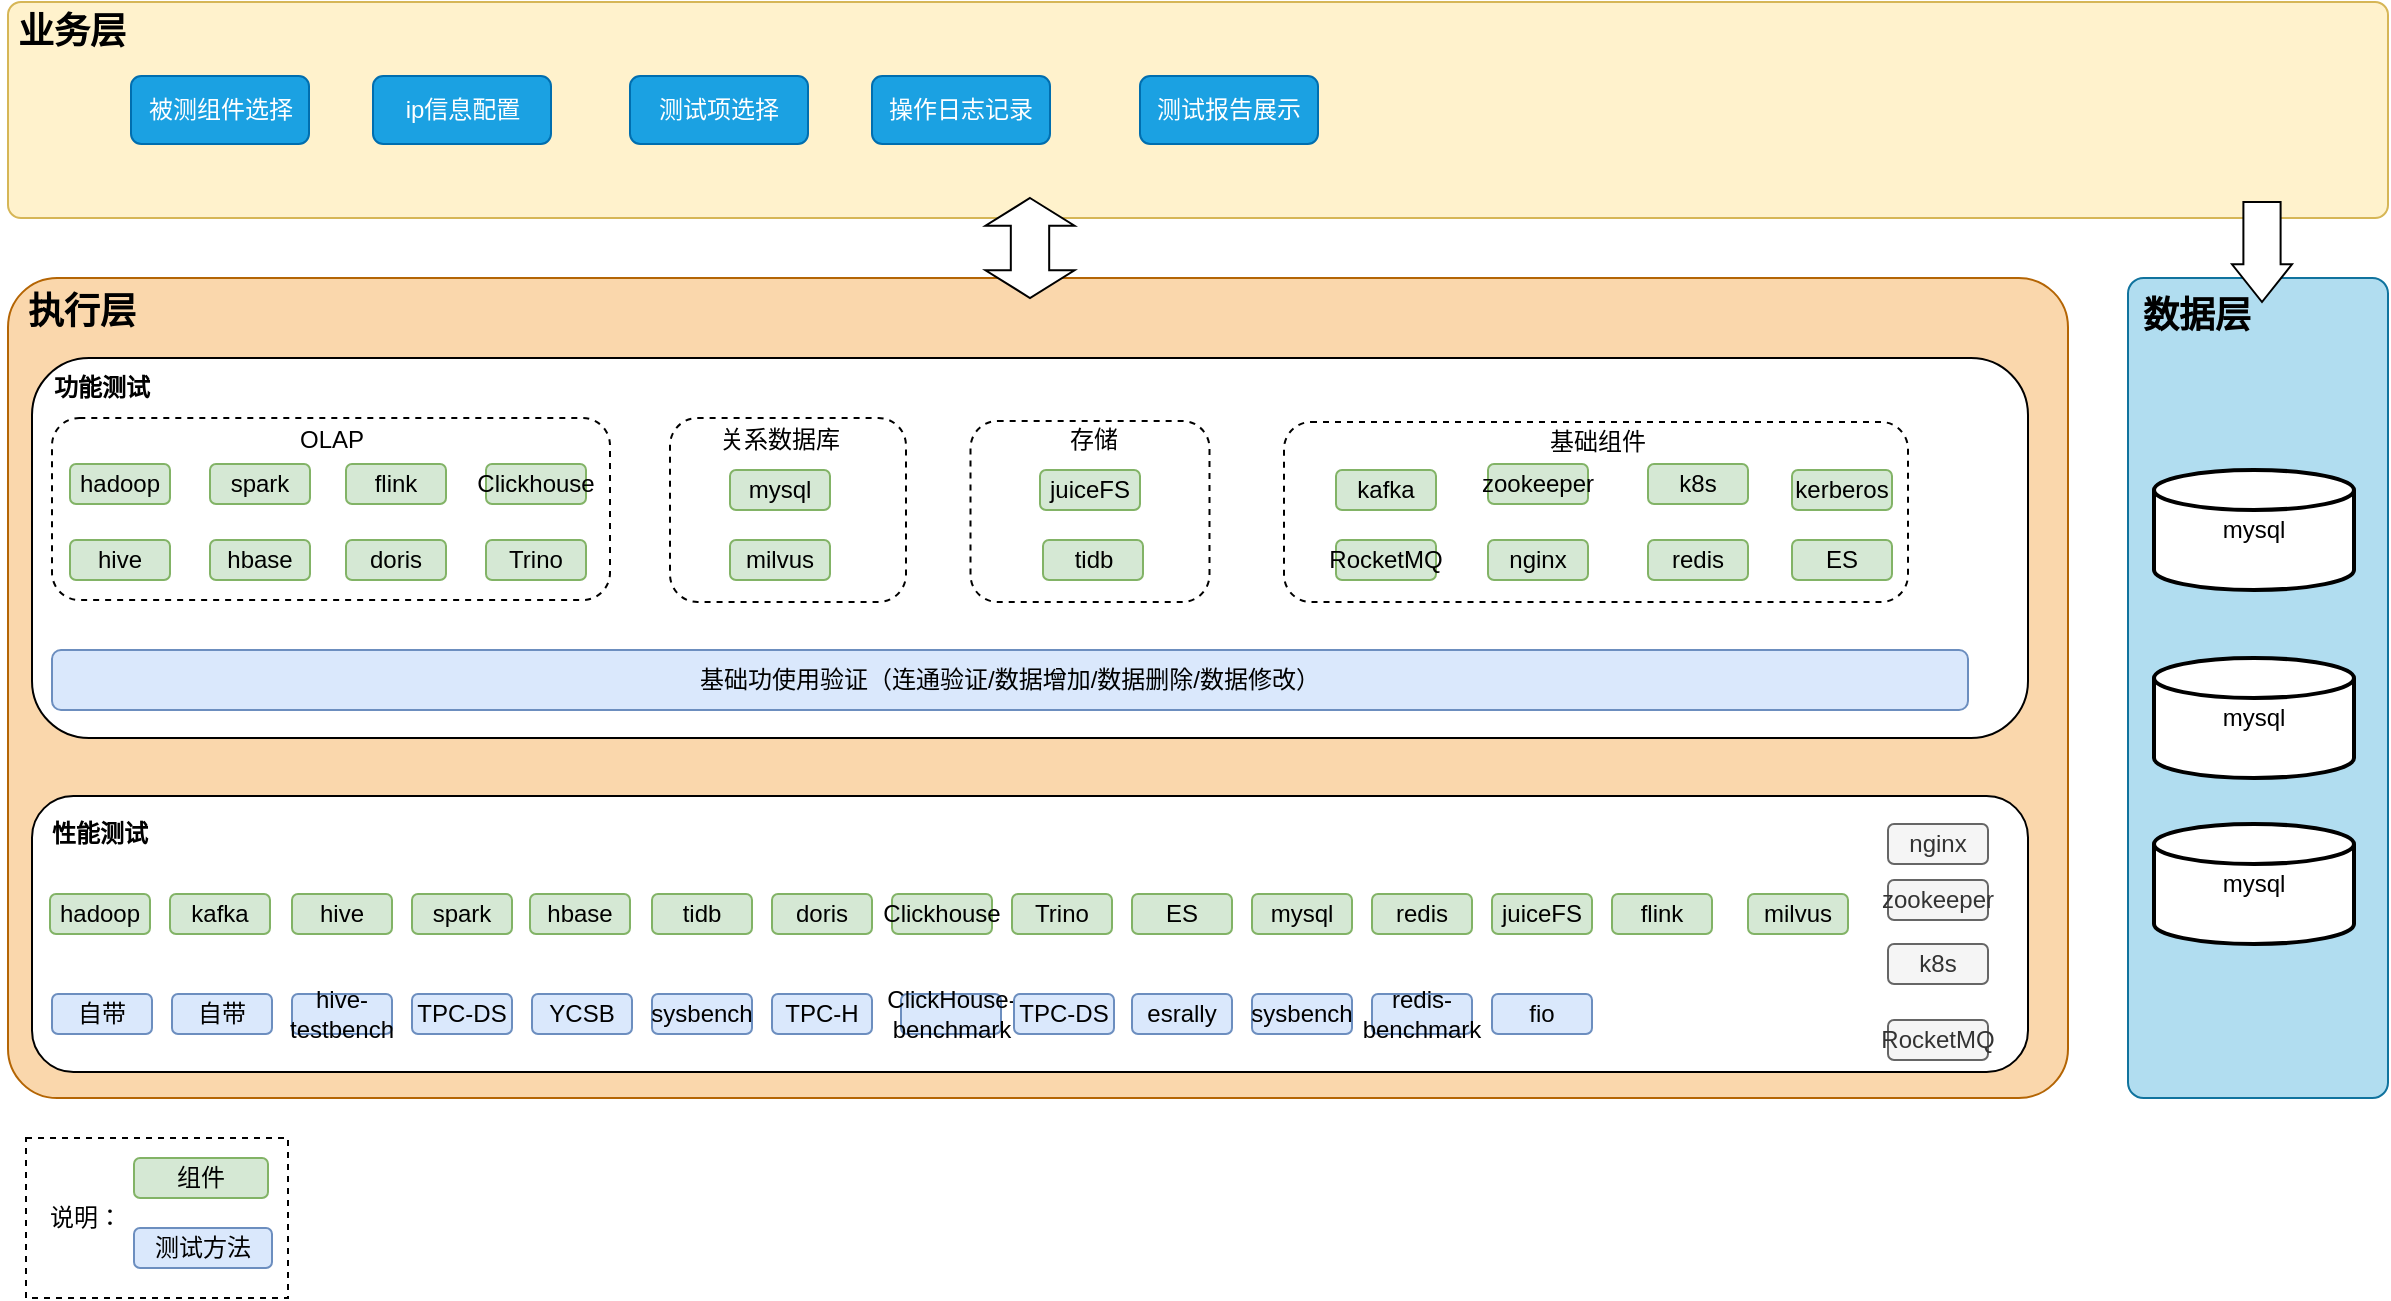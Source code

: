 <mxfile version="22.1.18" type="github">
  <diagram name="第 1 页" id="3iOVaMSIMI9LyZrxtXD6">
    <mxGraphModel dx="1249" dy="773" grid="1" gridSize="10" guides="1" tooltips="1" connect="1" arrows="1" fold="1" page="1" pageScale="1" pageWidth="827" pageHeight="1169" math="0" shadow="0">
      <root>
        <mxCell id="0" />
        <mxCell id="1" parent="0" />
        <mxCell id="I66v4goZn6Pbe-Iw9Bqh-158" value="" style="rounded=0;whiteSpace=wrap;html=1;dashed=1;" vertex="1" parent="1">
          <mxGeometry x="139" y="880" width="131" height="80" as="geometry" />
        </mxCell>
        <mxCell id="I66v4goZn6Pbe-Iw9Bqh-72" value="" style="rounded=1;whiteSpace=wrap;html=1;align=left;arcSize=6;fillColor=#b1ddf0;strokeColor=#10739e;" vertex="1" parent="1">
          <mxGeometry x="1190" y="450" width="130" height="410" as="geometry" />
        </mxCell>
        <mxCell id="I66v4goZn6Pbe-Iw9Bqh-71" value="" style="rounded=1;whiteSpace=wrap;html=1;align=left;arcSize=6;fillColor=#fff2cc;strokeColor=#d6b656;" vertex="1" parent="1">
          <mxGeometry x="130" y="312" width="1190" height="108" as="geometry" />
        </mxCell>
        <mxCell id="I66v4goZn6Pbe-Iw9Bqh-2" value="&lt;font style=&quot;font-size: 18px;&quot;&gt;&lt;b&gt;业务层&lt;/b&gt;&lt;/font&gt;" style="text;html=1;strokeColor=none;fillColor=none;align=center;verticalAlign=middle;whiteSpace=wrap;rounded=0;" vertex="1" parent="1">
          <mxGeometry x="126.5" y="312" width="70" height="30" as="geometry" />
        </mxCell>
        <mxCell id="I66v4goZn6Pbe-Iw9Bqh-3" value="" style="rounded=1;whiteSpace=wrap;html=1;align=left;arcSize=6;fillColor=#fad7ac;strokeColor=#b46504;" vertex="1" parent="1">
          <mxGeometry x="130" y="450" width="1030" height="410" as="geometry" />
        </mxCell>
        <mxCell id="I66v4goZn6Pbe-Iw9Bqh-4" value="&lt;font style=&quot;font-size: 18px;&quot;&gt;&lt;b&gt;执行层&lt;/b&gt;&lt;/font&gt;" style="text;html=1;strokeColor=none;fillColor=none;align=center;verticalAlign=middle;whiteSpace=wrap;rounded=0;" vertex="1" parent="1">
          <mxGeometry x="132" y="452" width="70" height="30" as="geometry" />
        </mxCell>
        <mxCell id="I66v4goZn6Pbe-Iw9Bqh-5" value="" style="rounded=1;whiteSpace=wrap;html=1;" vertex="1" parent="1">
          <mxGeometry x="142" y="490" width="998" height="190" as="geometry" />
        </mxCell>
        <mxCell id="I66v4goZn6Pbe-Iw9Bqh-6" value="&lt;b&gt;功能测试&lt;/b&gt;" style="text;html=1;strokeColor=none;fillColor=none;align=center;verticalAlign=middle;whiteSpace=wrap;rounded=0;" vertex="1" parent="1">
          <mxGeometry x="142" y="490" width="70" height="30" as="geometry" />
        </mxCell>
        <mxCell id="I66v4goZn6Pbe-Iw9Bqh-7" value="" style="rounded=1;whiteSpace=wrap;html=1;" vertex="1" parent="1">
          <mxGeometry x="142" y="709" width="998" height="138" as="geometry" />
        </mxCell>
        <mxCell id="I66v4goZn6Pbe-Iw9Bqh-8" value="&lt;b&gt;性能测试&lt;/b&gt;" style="text;html=1;strokeColor=none;fillColor=none;align=center;verticalAlign=middle;whiteSpace=wrap;rounded=0;" vertex="1" parent="1">
          <mxGeometry x="141" y="713" width="70" height="30" as="geometry" />
        </mxCell>
        <mxCell id="I66v4goZn6Pbe-Iw9Bqh-25" value="基础功使用验证（连通验证/数据增加/数据删除/数据修改）" style="rounded=1;whiteSpace=wrap;html=1;fillColor=#dae8fc;strokeColor=#6c8ebf;" vertex="1" parent="1">
          <mxGeometry x="152" y="636" width="958" height="30" as="geometry" />
        </mxCell>
        <mxCell id="I66v4goZn6Pbe-Iw9Bqh-26" value="hive" style="rounded=1;whiteSpace=wrap;html=1;fillColor=#d5e8d4;strokeColor=#82b366;" vertex="1" parent="1">
          <mxGeometry x="272" y="758" width="50" height="20" as="geometry" />
        </mxCell>
        <mxCell id="I66v4goZn6Pbe-Iw9Bqh-27" value="hbase" style="rounded=1;whiteSpace=wrap;html=1;fillColor=#d5e8d4;strokeColor=#82b366;" vertex="1" parent="1">
          <mxGeometry x="391" y="758" width="50" height="20" as="geometry" />
        </mxCell>
        <mxCell id="I66v4goZn6Pbe-Iw9Bqh-28" value="hadoop" style="rounded=1;whiteSpace=wrap;html=1;fillColor=#d5e8d4;strokeColor=#82b366;" vertex="1" parent="1">
          <mxGeometry x="151" y="758" width="50" height="20" as="geometry" />
        </mxCell>
        <mxCell id="I66v4goZn6Pbe-Iw9Bqh-29" value="flink" style="rounded=1;whiteSpace=wrap;html=1;fillColor=#d5e8d4;strokeColor=#82b366;" vertex="1" parent="1">
          <mxGeometry x="932" y="758" width="50" height="20" as="geometry" />
        </mxCell>
        <mxCell id="I66v4goZn6Pbe-Iw9Bqh-30" value="tidb" style="rounded=1;whiteSpace=wrap;html=1;fillColor=#d5e8d4;strokeColor=#82b366;" vertex="1" parent="1">
          <mxGeometry x="452" y="758" width="50" height="20" as="geometry" />
        </mxCell>
        <mxCell id="I66v4goZn6Pbe-Iw9Bqh-31" value="doris" style="rounded=1;whiteSpace=wrap;html=1;fillColor=#d5e8d4;strokeColor=#82b366;" vertex="1" parent="1">
          <mxGeometry x="512" y="758" width="50" height="20" as="geometry" />
        </mxCell>
        <mxCell id="I66v4goZn6Pbe-Iw9Bqh-32" value="zookeeper" style="rounded=1;whiteSpace=wrap;html=1;fillColor=#f5f5f5;fontColor=#333333;strokeColor=#666666;" vertex="1" parent="1">
          <mxGeometry x="1070" y="751" width="50" height="20" as="geometry" />
        </mxCell>
        <mxCell id="I66v4goZn6Pbe-Iw9Bqh-33" value="milvus" style="rounded=1;whiteSpace=wrap;html=1;fillColor=#d5e8d4;strokeColor=#82b366;" vertex="1" parent="1">
          <mxGeometry x="1000" y="758" width="50" height="20" as="geometry" />
        </mxCell>
        <mxCell id="I66v4goZn6Pbe-Iw9Bqh-34" value="mysql" style="rounded=1;whiteSpace=wrap;html=1;fillColor=#d5e8d4;strokeColor=#82b366;" vertex="1" parent="1">
          <mxGeometry x="752" y="758" width="50" height="20" as="geometry" />
        </mxCell>
        <mxCell id="I66v4goZn6Pbe-Iw9Bqh-35" value="nginx" style="rounded=1;whiteSpace=wrap;html=1;fillColor=#f5f5f5;strokeColor=#666666;fontColor=#333333;" vertex="1" parent="1">
          <mxGeometry x="1070" y="723" width="50" height="20" as="geometry" />
        </mxCell>
        <mxCell id="I66v4goZn6Pbe-Iw9Bqh-36" value="k8s" style="rounded=1;whiteSpace=wrap;html=1;fillColor=#f5f5f5;fontColor=#333333;strokeColor=#666666;" vertex="1" parent="1">
          <mxGeometry x="1070" y="783" width="50" height="20" as="geometry" />
        </mxCell>
        <mxCell id="I66v4goZn6Pbe-Iw9Bqh-37" value="redis" style="rounded=1;whiteSpace=wrap;html=1;fillColor=#d5e8d4;strokeColor=#82b366;" vertex="1" parent="1">
          <mxGeometry x="812" y="758" width="50" height="20" as="geometry" />
        </mxCell>
        <mxCell id="I66v4goZn6Pbe-Iw9Bqh-38" value="RocketMQ" style="rounded=1;whiteSpace=wrap;html=1;fillColor=#f5f5f5;strokeColor=#666666;fontColor=#333333;" vertex="1" parent="1">
          <mxGeometry x="1070" y="821" width="50" height="20" as="geometry" />
        </mxCell>
        <mxCell id="I66v4goZn6Pbe-Iw9Bqh-39" value="hive-testbench" style="rounded=1;whiteSpace=wrap;html=1;fillColor=#dae8fc;strokeColor=#6c8ebf;" vertex="1" parent="1">
          <mxGeometry x="272" y="808" width="50" height="20" as="geometry" />
        </mxCell>
        <mxCell id="I66v4goZn6Pbe-Iw9Bqh-40" value="sysbench" style="rounded=1;whiteSpace=wrap;html=1;fillColor=#dae8fc;strokeColor=#6c8ebf;" vertex="1" parent="1">
          <mxGeometry x="452" y="808" width="50" height="20" as="geometry" />
        </mxCell>
        <mxCell id="I66v4goZn6Pbe-Iw9Bqh-41" value="YCSB" style="rounded=1;whiteSpace=wrap;html=1;fillColor=#dae8fc;strokeColor=#6c8ebf;" vertex="1" parent="1">
          <mxGeometry x="392" y="808" width="50" height="20" as="geometry" />
        </mxCell>
        <mxCell id="I66v4goZn6Pbe-Iw9Bqh-46" value="kafka" style="rounded=1;whiteSpace=wrap;html=1;fillColor=#d5e8d4;strokeColor=#82b366;" vertex="1" parent="1">
          <mxGeometry x="211" y="758" width="50" height="20" as="geometry" />
        </mxCell>
        <mxCell id="I66v4goZn6Pbe-Iw9Bqh-47" value="spark" style="rounded=1;whiteSpace=wrap;html=1;fillColor=#d5e8d4;strokeColor=#82b366;" vertex="1" parent="1">
          <mxGeometry x="332" y="758" width="50" height="20" as="geometry" />
        </mxCell>
        <mxCell id="I66v4goZn6Pbe-Iw9Bqh-48" value="Clickhouse" style="rounded=1;whiteSpace=wrap;html=1;fillColor=#d5e8d4;strokeColor=#82b366;" vertex="1" parent="1">
          <mxGeometry x="572" y="758" width="50" height="20" as="geometry" />
        </mxCell>
        <mxCell id="I66v4goZn6Pbe-Iw9Bqh-49" value="Trino" style="rounded=1;whiteSpace=wrap;html=1;fillColor=#d5e8d4;strokeColor=#82b366;" vertex="1" parent="1">
          <mxGeometry x="632" y="758" width="50" height="20" as="geometry" />
        </mxCell>
        <mxCell id="I66v4goZn6Pbe-Iw9Bqh-53" value="ES" style="rounded=1;whiteSpace=wrap;html=1;fillColor=#d5e8d4;strokeColor=#82b366;" vertex="1" parent="1">
          <mxGeometry x="692" y="758" width="50" height="20" as="geometry" />
        </mxCell>
        <mxCell id="I66v4goZn6Pbe-Iw9Bqh-54" value="自带" style="rounded=1;whiteSpace=wrap;html=1;fillColor=#dae8fc;strokeColor=#6c8ebf;" vertex="1" parent="1">
          <mxGeometry x="152" y="808" width="50" height="20" as="geometry" />
        </mxCell>
        <mxCell id="I66v4goZn6Pbe-Iw9Bqh-55" value="自带" style="rounded=1;whiteSpace=wrap;html=1;fillColor=#dae8fc;strokeColor=#6c8ebf;" vertex="1" parent="1">
          <mxGeometry x="212" y="808" width="50" height="20" as="geometry" />
        </mxCell>
        <mxCell id="I66v4goZn6Pbe-Iw9Bqh-56" value="TPC-DS" style="rounded=1;whiteSpace=wrap;html=1;fillColor=#dae8fc;strokeColor=#6c8ebf;" vertex="1" parent="1">
          <mxGeometry x="332" y="808" width="50" height="20" as="geometry" />
        </mxCell>
        <mxCell id="I66v4goZn6Pbe-Iw9Bqh-57" value="TPC-H" style="rounded=1;whiteSpace=wrap;html=1;fillColor=#dae8fc;strokeColor=#6c8ebf;" vertex="1" parent="1">
          <mxGeometry x="512" y="808" width="50" height="20" as="geometry" />
        </mxCell>
        <mxCell id="I66v4goZn6Pbe-Iw9Bqh-58" value="esrally" style="rounded=1;whiteSpace=wrap;html=1;fillColor=#dae8fc;strokeColor=#6c8ebf;" vertex="1" parent="1">
          <mxGeometry x="692" y="808" width="50" height="20" as="geometry" />
        </mxCell>
        <mxCell id="I66v4goZn6Pbe-Iw9Bqh-59" value="sysbench" style="rounded=1;whiteSpace=wrap;html=1;fillColor=#dae8fc;strokeColor=#6c8ebf;" vertex="1" parent="1">
          <mxGeometry x="752" y="808" width="50" height="20" as="geometry" />
        </mxCell>
        <mxCell id="I66v4goZn6Pbe-Iw9Bqh-60" value="redis-benchmark" style="rounded=1;whiteSpace=wrap;html=1;fillColor=#dae8fc;strokeColor=#6c8ebf;" vertex="1" parent="1">
          <mxGeometry x="812" y="808" width="50" height="20" as="geometry" />
        </mxCell>
        <mxCell id="I66v4goZn6Pbe-Iw9Bqh-62" value="juiceFS" style="rounded=1;whiteSpace=wrap;html=1;fillColor=#d5e8d4;strokeColor=#82b366;" vertex="1" parent="1">
          <mxGeometry x="872" y="758" width="50" height="20" as="geometry" />
        </mxCell>
        <mxCell id="I66v4goZn6Pbe-Iw9Bqh-66" value="fio" style="rounded=1;whiteSpace=wrap;html=1;fillColor=#dae8fc;strokeColor=#6c8ebf;" vertex="1" parent="1">
          <mxGeometry x="872" y="808" width="50" height="20" as="geometry" />
        </mxCell>
        <mxCell id="I66v4goZn6Pbe-Iw9Bqh-69" value="mysql" style="strokeWidth=2;html=1;shape=mxgraph.flowchart.database;whiteSpace=wrap;" vertex="1" parent="1">
          <mxGeometry x="1203" y="546" width="100" height="60" as="geometry" />
        </mxCell>
        <mxCell id="I66v4goZn6Pbe-Iw9Bqh-73" value="&lt;font style=&quot;font-size: 18px;&quot;&gt;&lt;b&gt;数据层&lt;/b&gt;&lt;/font&gt;" style="text;html=1;strokeColor=none;fillColor=none;align=center;verticalAlign=middle;whiteSpace=wrap;rounded=0;" vertex="1" parent="1">
          <mxGeometry x="1180" y="454" width="89" height="30" as="geometry" />
        </mxCell>
        <mxCell id="I66v4goZn6Pbe-Iw9Bqh-78" value="ClickHouse-benchmark" style="rounded=1;whiteSpace=wrap;html=1;fillColor=#dae8fc;strokeColor=#6c8ebf;" vertex="1" parent="1">
          <mxGeometry x="576.5" y="808" width="50" height="20" as="geometry" />
        </mxCell>
        <mxCell id="I66v4goZn6Pbe-Iw9Bqh-79" value="TPC-DS" style="rounded=1;whiteSpace=wrap;html=1;fillColor=#dae8fc;strokeColor=#6c8ebf;" vertex="1" parent="1">
          <mxGeometry x="633" y="808" width="50" height="20" as="geometry" />
        </mxCell>
        <mxCell id="I66v4goZn6Pbe-Iw9Bqh-113" value="" style="rounded=1;whiteSpace=wrap;html=1;dashed=1;" vertex="1" parent="1">
          <mxGeometry x="152" y="520" width="279" height="91" as="geometry" />
        </mxCell>
        <mxCell id="I66v4goZn6Pbe-Iw9Bqh-9" value="hive" style="rounded=1;whiteSpace=wrap;html=1;fillColor=#d5e8d4;strokeColor=#82b366;" vertex="1" parent="1">
          <mxGeometry x="161" y="581" width="50" height="20" as="geometry" />
        </mxCell>
        <mxCell id="I66v4goZn6Pbe-Iw9Bqh-10" value="hbase" style="rounded=1;whiteSpace=wrap;html=1;fillColor=#d5e8d4;strokeColor=#82b366;" vertex="1" parent="1">
          <mxGeometry x="231" y="581" width="50" height="20" as="geometry" />
        </mxCell>
        <mxCell id="I66v4goZn6Pbe-Iw9Bqh-11" value="hadoop" style="rounded=1;whiteSpace=wrap;html=1;fillColor=#d5e8d4;strokeColor=#82b366;" vertex="1" parent="1">
          <mxGeometry x="161" y="543" width="50" height="20" as="geometry" />
        </mxCell>
        <mxCell id="I66v4goZn6Pbe-Iw9Bqh-12" value="flink" style="rounded=1;whiteSpace=wrap;html=1;fillColor=#d5e8d4;strokeColor=#82b366;" vertex="1" parent="1">
          <mxGeometry x="299" y="543" width="50" height="20" as="geometry" />
        </mxCell>
        <mxCell id="I66v4goZn6Pbe-Iw9Bqh-82" value="spark" style="rounded=1;whiteSpace=wrap;html=1;fillColor=#d5e8d4;strokeColor=#82b366;" vertex="1" parent="1">
          <mxGeometry x="231" y="543" width="50" height="20" as="geometry" />
        </mxCell>
        <mxCell id="I66v4goZn6Pbe-Iw9Bqh-83" value="doris" style="rounded=1;whiteSpace=wrap;html=1;fillColor=#d5e8d4;strokeColor=#82b366;" vertex="1" parent="1">
          <mxGeometry x="299" y="581" width="50" height="20" as="geometry" />
        </mxCell>
        <mxCell id="I66v4goZn6Pbe-Iw9Bqh-85" value="Clickhouse" style="rounded=1;whiteSpace=wrap;html=1;fillColor=#d5e8d4;strokeColor=#82b366;" vertex="1" parent="1">
          <mxGeometry x="369" y="543" width="50" height="20" as="geometry" />
        </mxCell>
        <mxCell id="I66v4goZn6Pbe-Iw9Bqh-86" value="Trino" style="rounded=1;whiteSpace=wrap;html=1;fillColor=#d5e8d4;strokeColor=#82b366;" vertex="1" parent="1">
          <mxGeometry x="369" y="581" width="50" height="20" as="geometry" />
        </mxCell>
        <mxCell id="I66v4goZn6Pbe-Iw9Bqh-114" value="" style="rounded=1;whiteSpace=wrap;html=1;dashed=1;" vertex="1" parent="1">
          <mxGeometry x="461" y="520" width="118" height="92" as="geometry" />
        </mxCell>
        <mxCell id="I66v4goZn6Pbe-Iw9Bqh-17" value="milvus" style="rounded=1;whiteSpace=wrap;html=1;fillColor=#d5e8d4;strokeColor=#82b366;" vertex="1" parent="1">
          <mxGeometry x="491" y="581" width="50" height="20" as="geometry" />
        </mxCell>
        <mxCell id="I66v4goZn6Pbe-Iw9Bqh-88" value="mysql" style="rounded=1;whiteSpace=wrap;html=1;fillColor=#d5e8d4;strokeColor=#82b366;" vertex="1" parent="1">
          <mxGeometry x="491" y="546" width="50" height="20" as="geometry" />
        </mxCell>
        <mxCell id="I66v4goZn6Pbe-Iw9Bqh-115" value="" style="rounded=1;whiteSpace=wrap;html=1;dashed=1;" vertex="1" parent="1">
          <mxGeometry x="768" y="522" width="312" height="90" as="geometry" />
        </mxCell>
        <mxCell id="I66v4goZn6Pbe-Iw9Bqh-15" value="zookeeper" style="rounded=1;whiteSpace=wrap;html=1;fillColor=#d5e8d4;strokeColor=#82b366;" vertex="1" parent="1">
          <mxGeometry x="870" y="543" width="50" height="20" as="geometry" />
        </mxCell>
        <mxCell id="I66v4goZn6Pbe-Iw9Bqh-19" value="nginx" style="rounded=1;whiteSpace=wrap;html=1;fillColor=#d5e8d4;strokeColor=#82b366;" vertex="1" parent="1">
          <mxGeometry x="870" y="581" width="50" height="20" as="geometry" />
        </mxCell>
        <mxCell id="I66v4goZn6Pbe-Iw9Bqh-20" value="k8s" style="rounded=1;whiteSpace=wrap;html=1;fillColor=#d5e8d4;strokeColor=#82b366;" vertex="1" parent="1">
          <mxGeometry x="950" y="543" width="50" height="20" as="geometry" />
        </mxCell>
        <mxCell id="I66v4goZn6Pbe-Iw9Bqh-21" value="kerberos" style="rounded=1;whiteSpace=wrap;html=1;fillColor=#d5e8d4;strokeColor=#82b366;" vertex="1" parent="1">
          <mxGeometry x="1022" y="546" width="50" height="20" as="geometry" />
        </mxCell>
        <mxCell id="I66v4goZn6Pbe-Iw9Bqh-22" value="RocketMQ" style="rounded=1;whiteSpace=wrap;html=1;fillColor=#d5e8d4;strokeColor=#82b366;" vertex="1" parent="1">
          <mxGeometry x="794" y="581" width="50" height="20" as="geometry" />
        </mxCell>
        <mxCell id="I66v4goZn6Pbe-Iw9Bqh-87" value="ES" style="rounded=1;whiteSpace=wrap;html=1;fillColor=#d5e8d4;strokeColor=#82b366;" vertex="1" parent="1">
          <mxGeometry x="1022" y="581" width="50" height="20" as="geometry" />
        </mxCell>
        <mxCell id="I66v4goZn6Pbe-Iw9Bqh-89" value="redis" style="rounded=1;whiteSpace=wrap;html=1;fillColor=#d5e8d4;strokeColor=#82b366;" vertex="1" parent="1">
          <mxGeometry x="950" y="581" width="50" height="20" as="geometry" />
        </mxCell>
        <mxCell id="I66v4goZn6Pbe-Iw9Bqh-95" value="kafka" style="rounded=1;whiteSpace=wrap;html=1;fillColor=#d5e8d4;strokeColor=#82b366;" vertex="1" parent="1">
          <mxGeometry x="794" y="546" width="50" height="20" as="geometry" />
        </mxCell>
        <mxCell id="I66v4goZn6Pbe-Iw9Bqh-116" value="OLAP" style="text;html=1;strokeColor=none;fillColor=none;align=center;verticalAlign=middle;whiteSpace=wrap;rounded=0;" vertex="1" parent="1">
          <mxGeometry x="256.5" y="516" width="70" height="30" as="geometry" />
        </mxCell>
        <mxCell id="I66v4goZn6Pbe-Iw9Bqh-117" value="关系数据库" style="text;html=1;strokeColor=none;fillColor=none;align=center;verticalAlign=middle;whiteSpace=wrap;rounded=0;" vertex="1" parent="1">
          <mxGeometry x="481" y="516" width="70" height="30" as="geometry" />
        </mxCell>
        <mxCell id="I66v4goZn6Pbe-Iw9Bqh-118" value="" style="rounded=1;whiteSpace=wrap;html=1;dashed=1;" vertex="1" parent="1">
          <mxGeometry x="611.25" y="521.5" width="119.5" height="90.5" as="geometry" />
        </mxCell>
        <mxCell id="I66v4goZn6Pbe-Iw9Bqh-13" value="tidb" style="rounded=1;whiteSpace=wrap;html=1;fillColor=#d5e8d4;strokeColor=#82b366;" vertex="1" parent="1">
          <mxGeometry x="647.5" y="581" width="50" height="20" as="geometry" />
        </mxCell>
        <mxCell id="I66v4goZn6Pbe-Iw9Bqh-91" value="juiceFS" style="rounded=1;whiteSpace=wrap;html=1;fillColor=#d5e8d4;strokeColor=#82b366;" vertex="1" parent="1">
          <mxGeometry x="646" y="546" width="50" height="20" as="geometry" />
        </mxCell>
        <mxCell id="I66v4goZn6Pbe-Iw9Bqh-121" value="存储" style="text;html=1;strokeColor=none;fillColor=none;align=center;verticalAlign=middle;whiteSpace=wrap;rounded=0;" vertex="1" parent="1">
          <mxGeometry x="637.5" y="516" width="70" height="30" as="geometry" />
        </mxCell>
        <mxCell id="I66v4goZn6Pbe-Iw9Bqh-122" value="基础组件" style="text;html=1;strokeColor=none;fillColor=none;align=center;verticalAlign=middle;whiteSpace=wrap;rounded=0;" vertex="1" parent="1">
          <mxGeometry x="890" y="517" width="70" height="30" as="geometry" />
        </mxCell>
        <mxCell id="I66v4goZn6Pbe-Iw9Bqh-139" value="" style="html=1;shadow=0;dashed=0;align=center;verticalAlign=middle;shape=mxgraph.arrows2.arrow;dy=0.38;dx=18.85;direction=south;notch=0;" vertex="1" parent="1">
          <mxGeometry x="1242" y="412" width="30" height="50" as="geometry" />
        </mxCell>
        <mxCell id="I66v4goZn6Pbe-Iw9Bqh-140" value="" style="shape=doubleArrow;whiteSpace=wrap;html=1;direction=south;arrowWidth=0.431;arrowSize=0.277;" vertex="1" parent="1">
          <mxGeometry x="618.75" y="410" width="44.5" height="50" as="geometry" />
        </mxCell>
        <mxCell id="I66v4goZn6Pbe-Iw9Bqh-141" value="mysql" style="strokeWidth=2;html=1;shape=mxgraph.flowchart.database;whiteSpace=wrap;" vertex="1" parent="1">
          <mxGeometry x="1203" y="640" width="100" height="60" as="geometry" />
        </mxCell>
        <mxCell id="I66v4goZn6Pbe-Iw9Bqh-142" value="mysql" style="strokeWidth=2;html=1;shape=mxgraph.flowchart.database;whiteSpace=wrap;" vertex="1" parent="1">
          <mxGeometry x="1203" y="723" width="100" height="60" as="geometry" />
        </mxCell>
        <mxCell id="I66v4goZn6Pbe-Iw9Bqh-149" value="ip信息配置" style="rounded=1;whiteSpace=wrap;html=1;fillColor=#1ba1e2;strokeColor=#006EAF;fontColor=#ffffff;" vertex="1" parent="1">
          <mxGeometry x="312.5" y="349" width="89" height="34" as="geometry" />
        </mxCell>
        <mxCell id="I66v4goZn6Pbe-Iw9Bqh-150" value="操作日志记录" style="rounded=1;whiteSpace=wrap;html=1;fillColor=#1ba1e2;strokeColor=#006EAF;fontColor=#ffffff;" vertex="1" parent="1">
          <mxGeometry x="562" y="349" width="89" height="34" as="geometry" />
        </mxCell>
        <mxCell id="I66v4goZn6Pbe-Iw9Bqh-151" value="被测组件选择" style="rounded=1;whiteSpace=wrap;html=1;fillColor=#1ba1e2;strokeColor=#006EAF;fontColor=#ffffff;" vertex="1" parent="1">
          <mxGeometry x="191.5" y="349" width="89" height="34" as="geometry" />
        </mxCell>
        <mxCell id="I66v4goZn6Pbe-Iw9Bqh-152" value="测试报告展示" style="rounded=1;whiteSpace=wrap;html=1;fillColor=#1ba1e2;strokeColor=#006EAF;fontColor=#ffffff;" vertex="1" parent="1">
          <mxGeometry x="696" y="349" width="89" height="34" as="geometry" />
        </mxCell>
        <mxCell id="I66v4goZn6Pbe-Iw9Bqh-153" value="测试项选择" style="rounded=1;whiteSpace=wrap;html=1;fillColor=#1ba1e2;strokeColor=#006EAF;fontColor=#ffffff;" vertex="1" parent="1">
          <mxGeometry x="441" y="349" width="89" height="34" as="geometry" />
        </mxCell>
        <mxCell id="I66v4goZn6Pbe-Iw9Bqh-154" value="组件" style="rounded=1;whiteSpace=wrap;html=1;fillColor=#d5e8d4;strokeColor=#82b366;" vertex="1" parent="1">
          <mxGeometry x="193" y="890" width="67" height="20" as="geometry" />
        </mxCell>
        <mxCell id="I66v4goZn6Pbe-Iw9Bqh-155" value="测试方法" style="rounded=1;whiteSpace=wrap;html=1;fillColor=#dae8fc;strokeColor=#6c8ebf;" vertex="1" parent="1">
          <mxGeometry x="193" y="925" width="69" height="20" as="geometry" />
        </mxCell>
        <mxCell id="I66v4goZn6Pbe-Iw9Bqh-156" value="说明：" style="text;html=1;strokeColor=none;fillColor=none;align=center;verticalAlign=middle;whiteSpace=wrap;rounded=0;" vertex="1" parent="1">
          <mxGeometry x="139" y="905" width="60" height="30" as="geometry" />
        </mxCell>
      </root>
    </mxGraphModel>
  </diagram>
</mxfile>
